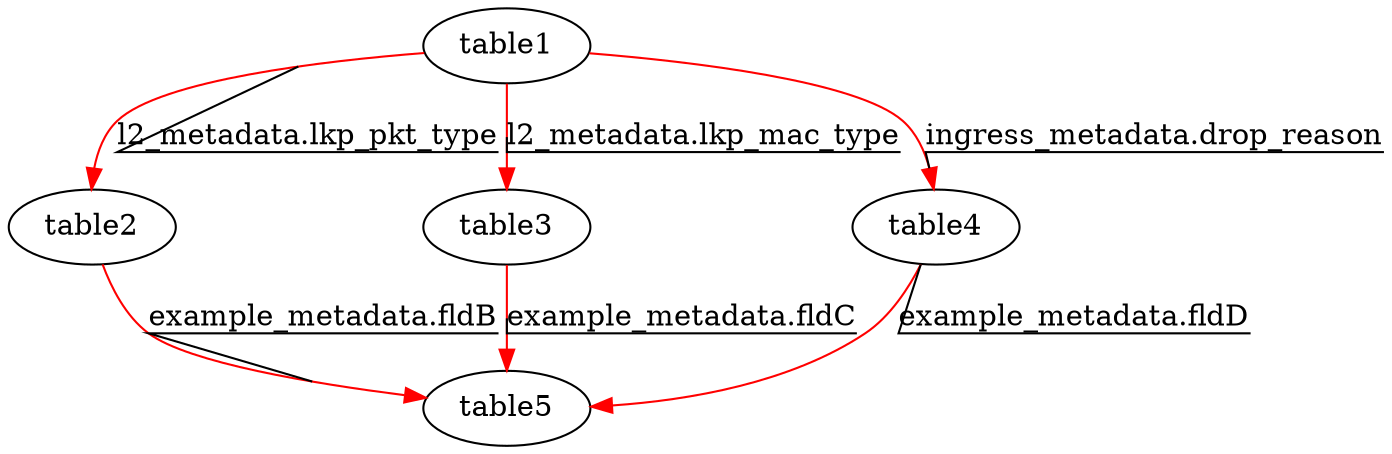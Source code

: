 digraph ingress {
table1 [ label="table1"];
table2 [ label="table2"];
table3 [ label="table3"];
table4 [ label="table4"];
table5 [ label="table5"];
table1 -> table2 [color=red label="l2_metadata.lkp_pkt_type" decorate=true ];
table1 -> table3 [color=red label="l2_metadata.lkp_mac_type" decorate=true ];
table1 -> table4 [color=red label="ingress_metadata.drop_reason" decorate=true ];
table2 -> table5 [color=red label="example_metadata.fldB" decorate=true ];
table3 -> table5 [color=red label="example_metadata.fldC" decorate=true ];
table4 -> table5 [color=red label="example_metadata.fldD" decorate=true ];
}
